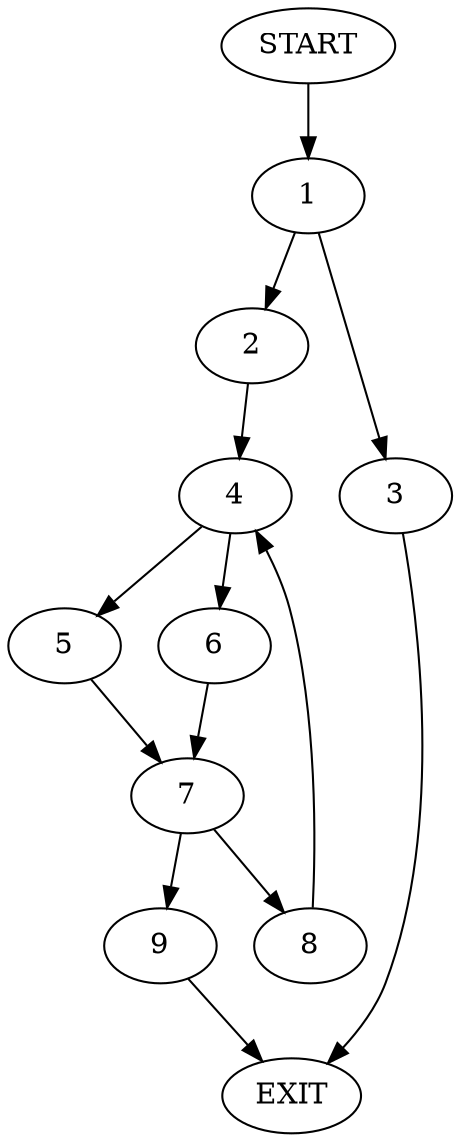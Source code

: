 digraph {
0 [label="START"]
10 [label="EXIT"]
0 -> 1
1 -> 2
1 -> 3
2 -> 4
3 -> 10
4 -> 5
4 -> 6
5 -> 7
6 -> 7
7 -> 8
7 -> 9
8 -> 4
9 -> 10
}
